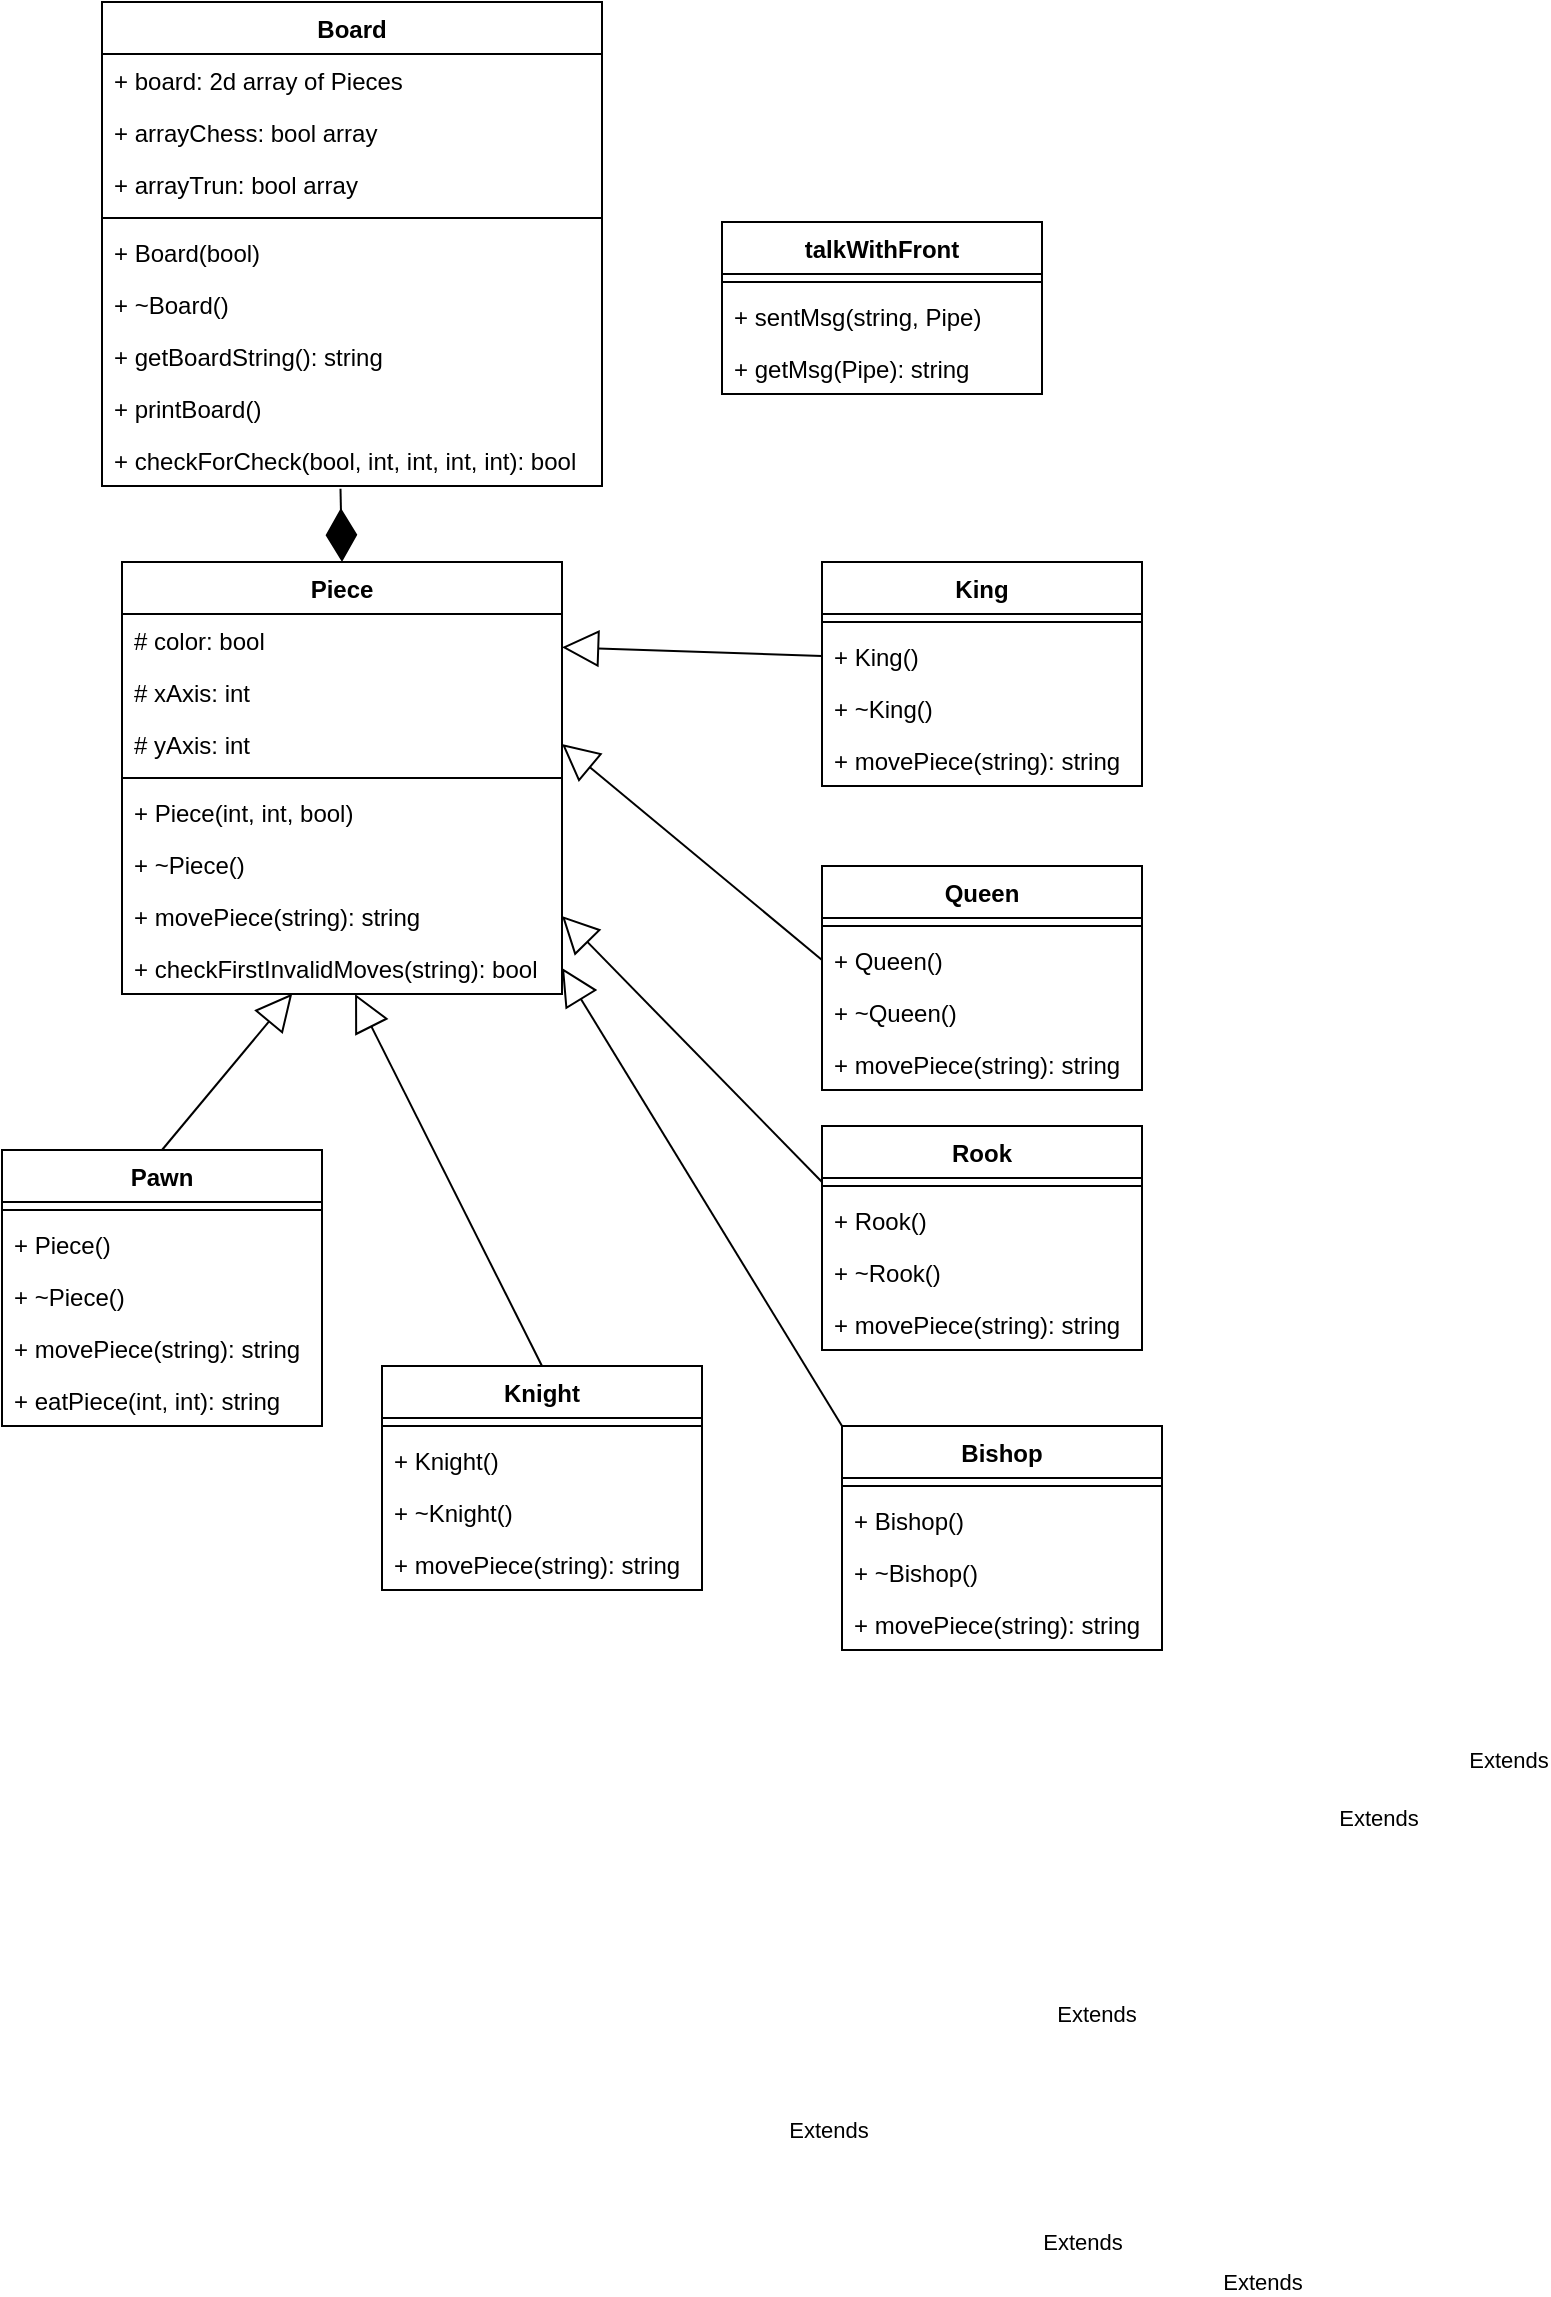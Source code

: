 <mxfile version="15.9.4" type="gitlab">
  <diagram name="Page-1" id="c4acf3e9-155e-7222-9cf6-157b1a14988f">
    <mxGraphModel dx="442" dy="208" grid="1" gridSize="10" guides="1" tooltips="1" connect="1" arrows="1" fold="1" page="1" pageScale="1" pageWidth="850" pageHeight="1100" background="none" math="0" shadow="0">
      <root>
        <mxCell id="0" />
        <mxCell id="1" parent="0" />
        <mxCell id="7rFTX6PkovQeR8mOhhbH-1" value="Board" style="swimlane;fontStyle=1;align=center;verticalAlign=top;childLayout=stackLayout;horizontal=1;startSize=26;horizontalStack=0;resizeParent=1;resizeParentMax=0;resizeLast=0;collapsible=1;marginBottom=0;" parent="1" vertex="1">
          <mxGeometry x="120" y="80" width="250" height="242" as="geometry">
            <mxRectangle x="340" y="200" width="70" height="26" as="alternateBounds" />
          </mxGeometry>
        </mxCell>
        <mxCell id="7rFTX6PkovQeR8mOhhbH-2" value="+ board: 2d array of Pieces" style="text;strokeColor=none;fillColor=none;align=left;verticalAlign=top;spacingLeft=4;spacingRight=4;overflow=hidden;rotatable=0;points=[[0,0.5],[1,0.5]];portConstraint=eastwest;" parent="7rFTX6PkovQeR8mOhhbH-1" vertex="1">
          <mxGeometry y="26" width="250" height="26" as="geometry" />
        </mxCell>
        <mxCell id="7rFTX6PkovQeR8mOhhbH-8" value="+ arrayChess: bool array" style="text;strokeColor=none;fillColor=none;align=left;verticalAlign=top;spacingLeft=4;spacingRight=4;overflow=hidden;rotatable=0;points=[[0,0.5],[1,0.5]];portConstraint=eastwest;" parent="7rFTX6PkovQeR8mOhhbH-1" vertex="1">
          <mxGeometry y="52" width="250" height="26" as="geometry" />
        </mxCell>
        <mxCell id="7rFTX6PkovQeR8mOhhbH-9" value="+ arrayTrun: bool array" style="text;strokeColor=none;fillColor=none;align=left;verticalAlign=top;spacingLeft=4;spacingRight=4;overflow=hidden;rotatable=0;points=[[0,0.5],[1,0.5]];portConstraint=eastwest;" parent="7rFTX6PkovQeR8mOhhbH-1" vertex="1">
          <mxGeometry y="78" width="250" height="26" as="geometry" />
        </mxCell>
        <mxCell id="7rFTX6PkovQeR8mOhhbH-3" value="" style="line;strokeWidth=1;fillColor=none;align=left;verticalAlign=middle;spacingTop=-1;spacingLeft=3;spacingRight=3;rotatable=0;labelPosition=right;points=[];portConstraint=eastwest;" parent="7rFTX6PkovQeR8mOhhbH-1" vertex="1">
          <mxGeometry y="104" width="250" height="8" as="geometry" />
        </mxCell>
        <mxCell id="7rFTX6PkovQeR8mOhhbH-4" value="+ Board(bool)&#xa;" style="text;strokeColor=none;fillColor=none;align=left;verticalAlign=top;spacingLeft=4;spacingRight=4;overflow=hidden;rotatable=0;points=[[0,0.5],[1,0.5]];portConstraint=eastwest;" parent="7rFTX6PkovQeR8mOhhbH-1" vertex="1">
          <mxGeometry y="112" width="250" height="26" as="geometry" />
        </mxCell>
        <mxCell id="7rFTX6PkovQeR8mOhhbH-10" value="+ ~Board()" style="text;strokeColor=none;fillColor=none;align=left;verticalAlign=top;spacingLeft=4;spacingRight=4;overflow=hidden;rotatable=0;points=[[0,0.5],[1,0.5]];portConstraint=eastwest;" parent="7rFTX6PkovQeR8mOhhbH-1" vertex="1">
          <mxGeometry y="138" width="250" height="26" as="geometry" />
        </mxCell>
        <mxCell id="7rFTX6PkovQeR8mOhhbH-11" value="+ getBoardString(): string" style="text;strokeColor=none;fillColor=none;align=left;verticalAlign=top;spacingLeft=4;spacingRight=4;overflow=hidden;rotatable=0;points=[[0,0.5],[1,0.5]];portConstraint=eastwest;" parent="7rFTX6PkovQeR8mOhhbH-1" vertex="1">
          <mxGeometry y="164" width="250" height="26" as="geometry" />
        </mxCell>
        <mxCell id="7rFTX6PkovQeR8mOhhbH-12" value="+ printBoard()" style="text;strokeColor=none;fillColor=none;align=left;verticalAlign=top;spacingLeft=4;spacingRight=4;overflow=hidden;rotatable=0;points=[[0,0.5],[1,0.5]];portConstraint=eastwest;" parent="7rFTX6PkovQeR8mOhhbH-1" vertex="1">
          <mxGeometry y="190" width="250" height="26" as="geometry" />
        </mxCell>
        <mxCell id="7rFTX6PkovQeR8mOhhbH-13" value="+ checkForCheck(bool, int, int, int, int): bool" style="text;strokeColor=none;fillColor=none;align=left;verticalAlign=top;spacingLeft=4;spacingRight=4;overflow=hidden;rotatable=0;points=[[0,0.5],[1,0.5]];portConstraint=eastwest;" parent="7rFTX6PkovQeR8mOhhbH-1" vertex="1">
          <mxGeometry y="216" width="250" height="26" as="geometry" />
        </mxCell>
        <mxCell id="7rFTX6PkovQeR8mOhhbH-15" value="Piece" style="swimlane;fontStyle=1;align=center;verticalAlign=top;childLayout=stackLayout;horizontal=1;startSize=26;horizontalStack=0;resizeParent=1;resizeParentMax=0;resizeLast=0;collapsible=1;marginBottom=0;" parent="1" vertex="1">
          <mxGeometry x="130" y="360" width="220" height="216" as="geometry" />
        </mxCell>
        <mxCell id="7rFTX6PkovQeR8mOhhbH-16" value="# color: bool&#xa;" style="text;strokeColor=none;fillColor=none;align=left;verticalAlign=top;spacingLeft=4;spacingRight=4;overflow=hidden;rotatable=0;points=[[0,0.5],[1,0.5]];portConstraint=eastwest;" parent="7rFTX6PkovQeR8mOhhbH-15" vertex="1">
          <mxGeometry y="26" width="220" height="26" as="geometry" />
        </mxCell>
        <mxCell id="7rFTX6PkovQeR8mOhhbH-19" value="# xAxis: int&#xa;" style="text;strokeColor=none;fillColor=none;align=left;verticalAlign=top;spacingLeft=4;spacingRight=4;overflow=hidden;rotatable=0;points=[[0,0.5],[1,0.5]];portConstraint=eastwest;" parent="7rFTX6PkovQeR8mOhhbH-15" vertex="1">
          <mxGeometry y="52" width="220" height="26" as="geometry" />
        </mxCell>
        <mxCell id="7rFTX6PkovQeR8mOhhbH-21" value="# yAxis: int&#xa;" style="text;strokeColor=none;fillColor=none;align=left;verticalAlign=top;spacingLeft=4;spacingRight=4;overflow=hidden;rotatable=0;points=[[0,0.5],[1,0.5]];portConstraint=eastwest;" parent="7rFTX6PkovQeR8mOhhbH-15" vertex="1">
          <mxGeometry y="78" width="220" height="26" as="geometry" />
        </mxCell>
        <mxCell id="7rFTX6PkovQeR8mOhhbH-17" value="" style="line;strokeWidth=1;fillColor=none;align=left;verticalAlign=middle;spacingTop=-1;spacingLeft=3;spacingRight=3;rotatable=0;labelPosition=right;points=[];portConstraint=eastwest;" parent="7rFTX6PkovQeR8mOhhbH-15" vertex="1">
          <mxGeometry y="104" width="220" height="8" as="geometry" />
        </mxCell>
        <mxCell id="7rFTX6PkovQeR8mOhhbH-76" value="+ Piece(int, int, bool)" style="text;strokeColor=none;fillColor=none;align=left;verticalAlign=top;spacingLeft=4;spacingRight=4;overflow=hidden;rotatable=0;points=[[0,0.5],[1,0.5]];portConstraint=eastwest;" parent="7rFTX6PkovQeR8mOhhbH-15" vertex="1">
          <mxGeometry y="112" width="220" height="26" as="geometry" />
        </mxCell>
        <mxCell id="G-J6CpMAtiNDmVs2_Qen-5" value="+ ~Piece()" style="text;strokeColor=none;fillColor=none;align=left;verticalAlign=top;spacingLeft=4;spacingRight=4;overflow=hidden;rotatable=0;points=[[0,0.5],[1,0.5]];portConstraint=eastwest;" vertex="1" parent="7rFTX6PkovQeR8mOhhbH-15">
          <mxGeometry y="138" width="220" height="26" as="geometry" />
        </mxCell>
        <mxCell id="7rFTX6PkovQeR8mOhhbH-75" value="+ movePiece(string): string" style="text;strokeColor=none;fillColor=none;align=left;verticalAlign=top;spacingLeft=4;spacingRight=4;overflow=hidden;rotatable=0;points=[[0,0.5],[1,0.5]];portConstraint=eastwest;" parent="7rFTX6PkovQeR8mOhhbH-15" vertex="1">
          <mxGeometry y="164" width="220" height="26" as="geometry" />
        </mxCell>
        <mxCell id="7rFTX6PkovQeR8mOhhbH-22" value="+ checkFirstInvalidMoves(string): bool" style="text;strokeColor=none;fillColor=none;align=left;verticalAlign=top;spacingLeft=4;spacingRight=4;overflow=hidden;rotatable=0;points=[[0,0.5],[1,0.5]];portConstraint=eastwest;" parent="7rFTX6PkovQeR8mOhhbH-15" vertex="1">
          <mxGeometry y="190" width="220" height="26" as="geometry" />
        </mxCell>
        <mxCell id="7rFTX6PkovQeR8mOhhbH-26" value="" style="endArrow=diamondThin;endFill=1;endSize=24;html=1;rounded=0;entryX=0.5;entryY=0;entryDx=0;entryDy=0;exitX=0.477;exitY=1.054;exitDx=0;exitDy=0;exitPerimeter=0;" parent="1" source="7rFTX6PkovQeR8mOhhbH-13" target="7rFTX6PkovQeR8mOhhbH-15" edge="1">
          <mxGeometry width="160" relative="1" as="geometry">
            <mxPoint x="380" y="290" as="sourcePoint" />
            <mxPoint x="540" y="290" as="targetPoint" />
          </mxGeometry>
        </mxCell>
        <mxCell id="7rFTX6PkovQeR8mOhhbH-31" value="Pawn" style="swimlane;fontStyle=1;align=center;verticalAlign=top;childLayout=stackLayout;horizontal=1;startSize=26;horizontalStack=0;resizeParent=1;resizeParentMax=0;resizeLast=0;collapsible=1;marginBottom=0;" parent="1" vertex="1">
          <mxGeometry x="70" y="654" width="160" height="138" as="geometry" />
        </mxCell>
        <mxCell id="7rFTX6PkovQeR8mOhhbH-33" value="" style="line;strokeWidth=1;fillColor=none;align=left;verticalAlign=middle;spacingTop=-1;spacingLeft=3;spacingRight=3;rotatable=0;labelPosition=right;points=[];portConstraint=eastwest;" parent="7rFTX6PkovQeR8mOhhbH-31" vertex="1">
          <mxGeometry y="26" width="160" height="8" as="geometry" />
        </mxCell>
        <mxCell id="7rFTX6PkovQeR8mOhhbH-34" value="+ Piece()" style="text;strokeColor=none;fillColor=none;align=left;verticalAlign=top;spacingLeft=4;spacingRight=4;overflow=hidden;rotatable=0;points=[[0,0.5],[1,0.5]];portConstraint=eastwest;" parent="7rFTX6PkovQeR8mOhhbH-31" vertex="1">
          <mxGeometry y="34" width="160" height="26" as="geometry" />
        </mxCell>
        <mxCell id="7rFTX6PkovQeR8mOhhbH-64" value="+ ~Piece()" style="text;strokeColor=none;fillColor=none;align=left;verticalAlign=top;spacingLeft=4;spacingRight=4;overflow=hidden;rotatable=0;points=[[0,0.5],[1,0.5]];portConstraint=eastwest;" parent="7rFTX6PkovQeR8mOhhbH-31" vertex="1">
          <mxGeometry y="60" width="160" height="26" as="geometry" />
        </mxCell>
        <mxCell id="7rFTX6PkovQeR8mOhhbH-63" value="+ movePiece(string): string" style="text;strokeColor=none;fillColor=none;align=left;verticalAlign=top;spacingLeft=4;spacingRight=4;overflow=hidden;rotatable=0;points=[[0,0.5],[1,0.5]];portConstraint=eastwest;" parent="7rFTX6PkovQeR8mOhhbH-31" vertex="1">
          <mxGeometry y="86" width="160" height="26" as="geometry" />
        </mxCell>
        <mxCell id="7rFTX6PkovQeR8mOhhbH-35" value="+ eatPiece(int, int): string" style="text;strokeColor=none;fillColor=none;align=left;verticalAlign=top;spacingLeft=4;spacingRight=4;overflow=hidden;rotatable=0;points=[[0,0.5],[1,0.5]];portConstraint=eastwest;" parent="7rFTX6PkovQeR8mOhhbH-31" vertex="1">
          <mxGeometry y="112" width="160" height="26" as="geometry" />
        </mxCell>
        <mxCell id="7rFTX6PkovQeR8mOhhbH-36" value="Knight" style="swimlane;fontStyle=1;align=center;verticalAlign=top;childLayout=stackLayout;horizontal=1;startSize=26;horizontalStack=0;resizeParent=1;resizeParentMax=0;resizeLast=0;collapsible=1;marginBottom=0;" parent="1" vertex="1">
          <mxGeometry x="260" y="762" width="160" height="112" as="geometry" />
        </mxCell>
        <mxCell id="7rFTX6PkovQeR8mOhhbH-37" value="" style="line;strokeWidth=1;fillColor=none;align=left;verticalAlign=middle;spacingTop=-1;spacingLeft=3;spacingRight=3;rotatable=0;labelPosition=right;points=[];portConstraint=eastwest;" parent="7rFTX6PkovQeR8mOhhbH-36" vertex="1">
          <mxGeometry y="26" width="160" height="8" as="geometry" />
        </mxCell>
        <mxCell id="7rFTX6PkovQeR8mOhhbH-74" value="+ Knight()" style="text;strokeColor=none;fillColor=none;align=left;verticalAlign=top;spacingLeft=4;spacingRight=4;overflow=hidden;rotatable=0;points=[[0,0.5],[1,0.5]];portConstraint=eastwest;" parent="7rFTX6PkovQeR8mOhhbH-36" vertex="1">
          <mxGeometry y="34" width="160" height="26" as="geometry" />
        </mxCell>
        <mxCell id="7rFTX6PkovQeR8mOhhbH-73" value="+ ~Knight()" style="text;strokeColor=none;fillColor=none;align=left;verticalAlign=top;spacingLeft=4;spacingRight=4;overflow=hidden;rotatable=0;points=[[0,0.5],[1,0.5]];portConstraint=eastwest;" parent="7rFTX6PkovQeR8mOhhbH-36" vertex="1">
          <mxGeometry y="60" width="160" height="26" as="geometry" />
        </mxCell>
        <mxCell id="7rFTX6PkovQeR8mOhhbH-38" value="+ movePiece(string): string" style="text;strokeColor=none;fillColor=none;align=left;verticalAlign=top;spacingLeft=4;spacingRight=4;overflow=hidden;rotatable=0;points=[[0,0.5],[1,0.5]];portConstraint=eastwest;" parent="7rFTX6PkovQeR8mOhhbH-36" vertex="1">
          <mxGeometry y="86" width="160" height="26" as="geometry" />
        </mxCell>
        <mxCell id="7rFTX6PkovQeR8mOhhbH-77" value="Bishop" style="swimlane;fontStyle=1;align=center;verticalAlign=top;childLayout=stackLayout;horizontal=1;startSize=26;horizontalStack=0;resizeParent=1;resizeParentMax=0;resizeLast=0;collapsible=1;marginBottom=0;" parent="1" vertex="1">
          <mxGeometry x="490" y="792" width="160" height="112" as="geometry" />
        </mxCell>
        <mxCell id="7rFTX6PkovQeR8mOhhbH-78" value="" style="line;strokeWidth=1;fillColor=none;align=left;verticalAlign=middle;spacingTop=-1;spacingLeft=3;spacingRight=3;rotatable=0;labelPosition=right;points=[];portConstraint=eastwest;" parent="7rFTX6PkovQeR8mOhhbH-77" vertex="1">
          <mxGeometry y="26" width="160" height="8" as="geometry" />
        </mxCell>
        <mxCell id="7rFTX6PkovQeR8mOhhbH-79" value="+ Bishop()" style="text;strokeColor=none;fillColor=none;align=left;verticalAlign=top;spacingLeft=4;spacingRight=4;overflow=hidden;rotatable=0;points=[[0,0.5],[1,0.5]];portConstraint=eastwest;" parent="7rFTX6PkovQeR8mOhhbH-77" vertex="1">
          <mxGeometry y="34" width="160" height="26" as="geometry" />
        </mxCell>
        <mxCell id="7rFTX6PkovQeR8mOhhbH-80" value="+ ~Bishop()" style="text;strokeColor=none;fillColor=none;align=left;verticalAlign=top;spacingLeft=4;spacingRight=4;overflow=hidden;rotatable=0;points=[[0,0.5],[1,0.5]];portConstraint=eastwest;" parent="7rFTX6PkovQeR8mOhhbH-77" vertex="1">
          <mxGeometry y="60" width="160" height="26" as="geometry" />
        </mxCell>
        <mxCell id="7rFTX6PkovQeR8mOhhbH-81" value="+ movePiece(string): string" style="text;strokeColor=none;fillColor=none;align=left;verticalAlign=top;spacingLeft=4;spacingRight=4;overflow=hidden;rotatable=0;points=[[0,0.5],[1,0.5]];portConstraint=eastwest;" parent="7rFTX6PkovQeR8mOhhbH-77" vertex="1">
          <mxGeometry y="86" width="160" height="26" as="geometry" />
        </mxCell>
        <mxCell id="7rFTX6PkovQeR8mOhhbH-82" value="Rook" style="swimlane;fontStyle=1;align=center;verticalAlign=top;childLayout=stackLayout;horizontal=1;startSize=26;horizontalStack=0;resizeParent=1;resizeParentMax=0;resizeLast=0;collapsible=1;marginBottom=0;" parent="1" vertex="1">
          <mxGeometry x="480" y="642" width="160" height="112" as="geometry" />
        </mxCell>
        <mxCell id="7rFTX6PkovQeR8mOhhbH-83" value="" style="line;strokeWidth=1;fillColor=none;align=left;verticalAlign=middle;spacingTop=-1;spacingLeft=3;spacingRight=3;rotatable=0;labelPosition=right;points=[];portConstraint=eastwest;" parent="7rFTX6PkovQeR8mOhhbH-82" vertex="1">
          <mxGeometry y="26" width="160" height="8" as="geometry" />
        </mxCell>
        <mxCell id="7rFTX6PkovQeR8mOhhbH-84" value="+ Rook()" style="text;strokeColor=none;fillColor=none;align=left;verticalAlign=top;spacingLeft=4;spacingRight=4;overflow=hidden;rotatable=0;points=[[0,0.5],[1,0.5]];portConstraint=eastwest;" parent="7rFTX6PkovQeR8mOhhbH-82" vertex="1">
          <mxGeometry y="34" width="160" height="26" as="geometry" />
        </mxCell>
        <mxCell id="7rFTX6PkovQeR8mOhhbH-85" value="+ ~Rook()" style="text;strokeColor=none;fillColor=none;align=left;verticalAlign=top;spacingLeft=4;spacingRight=4;overflow=hidden;rotatable=0;points=[[0,0.5],[1,0.5]];portConstraint=eastwest;" parent="7rFTX6PkovQeR8mOhhbH-82" vertex="1">
          <mxGeometry y="60" width="160" height="26" as="geometry" />
        </mxCell>
        <mxCell id="7rFTX6PkovQeR8mOhhbH-86" value="+ movePiece(string): string" style="text;strokeColor=none;fillColor=none;align=left;verticalAlign=top;spacingLeft=4;spacingRight=4;overflow=hidden;rotatable=0;points=[[0,0.5],[1,0.5]];portConstraint=eastwest;" parent="7rFTX6PkovQeR8mOhhbH-82" vertex="1">
          <mxGeometry y="86" width="160" height="26" as="geometry" />
        </mxCell>
        <mxCell id="7rFTX6PkovQeR8mOhhbH-87" value="Queen" style="swimlane;fontStyle=1;align=center;verticalAlign=top;childLayout=stackLayout;horizontal=1;startSize=26;horizontalStack=0;resizeParent=1;resizeParentMax=0;resizeLast=0;collapsible=1;marginBottom=0;" parent="1" vertex="1">
          <mxGeometry x="480" y="512" width="160" height="112" as="geometry" />
        </mxCell>
        <mxCell id="7rFTX6PkovQeR8mOhhbH-88" value="" style="line;strokeWidth=1;fillColor=none;align=left;verticalAlign=middle;spacingTop=-1;spacingLeft=3;spacingRight=3;rotatable=0;labelPosition=right;points=[];portConstraint=eastwest;" parent="7rFTX6PkovQeR8mOhhbH-87" vertex="1">
          <mxGeometry y="26" width="160" height="8" as="geometry" />
        </mxCell>
        <mxCell id="7rFTX6PkovQeR8mOhhbH-89" value="+ Queen()" style="text;strokeColor=none;fillColor=none;align=left;verticalAlign=top;spacingLeft=4;spacingRight=4;overflow=hidden;rotatable=0;points=[[0,0.5],[1,0.5]];portConstraint=eastwest;fontStyle=0" parent="7rFTX6PkovQeR8mOhhbH-87" vertex="1">
          <mxGeometry y="34" width="160" height="26" as="geometry" />
        </mxCell>
        <mxCell id="7rFTX6PkovQeR8mOhhbH-90" value="+ ~Queen()" style="text;strokeColor=none;fillColor=none;align=left;verticalAlign=top;spacingLeft=4;spacingRight=4;overflow=hidden;rotatable=0;points=[[0,0.5],[1,0.5]];portConstraint=eastwest;" parent="7rFTX6PkovQeR8mOhhbH-87" vertex="1">
          <mxGeometry y="60" width="160" height="26" as="geometry" />
        </mxCell>
        <mxCell id="7rFTX6PkovQeR8mOhhbH-91" value="+ movePiece(string): string" style="text;strokeColor=none;fillColor=none;align=left;verticalAlign=top;spacingLeft=4;spacingRight=4;overflow=hidden;rotatable=0;points=[[0,0.5],[1,0.5]];portConstraint=eastwest;" parent="7rFTX6PkovQeR8mOhhbH-87" vertex="1">
          <mxGeometry y="86" width="160" height="26" as="geometry" />
        </mxCell>
        <mxCell id="7rFTX6PkovQeR8mOhhbH-92" value="King" style="swimlane;fontStyle=1;align=center;verticalAlign=top;childLayout=stackLayout;horizontal=1;startSize=26;horizontalStack=0;resizeParent=1;resizeParentMax=0;resizeLast=0;collapsible=1;marginBottom=0;" parent="1" vertex="1">
          <mxGeometry x="480" y="360" width="160" height="112" as="geometry" />
        </mxCell>
        <mxCell id="7rFTX6PkovQeR8mOhhbH-93" value="" style="line;strokeWidth=1;fillColor=none;align=left;verticalAlign=middle;spacingTop=-1;spacingLeft=3;spacingRight=3;rotatable=0;labelPosition=right;points=[];portConstraint=eastwest;" parent="7rFTX6PkovQeR8mOhhbH-92" vertex="1">
          <mxGeometry y="26" width="160" height="8" as="geometry" />
        </mxCell>
        <mxCell id="7rFTX6PkovQeR8mOhhbH-94" value="+ King()" style="text;strokeColor=none;fillColor=none;align=left;verticalAlign=top;spacingLeft=4;spacingRight=4;overflow=hidden;rotatable=0;points=[[0,0.5],[1,0.5]];portConstraint=eastwest;fontStyle=0" parent="7rFTX6PkovQeR8mOhhbH-92" vertex="1">
          <mxGeometry y="34" width="160" height="26" as="geometry" />
        </mxCell>
        <mxCell id="7rFTX6PkovQeR8mOhhbH-95" value="+ ~King()" style="text;strokeColor=none;fillColor=none;align=left;verticalAlign=top;spacingLeft=4;spacingRight=4;overflow=hidden;rotatable=0;points=[[0,0.5],[1,0.5]];portConstraint=eastwest;" parent="7rFTX6PkovQeR8mOhhbH-92" vertex="1">
          <mxGeometry y="60" width="160" height="26" as="geometry" />
        </mxCell>
        <mxCell id="7rFTX6PkovQeR8mOhhbH-96" value="+ movePiece(string): string" style="text;strokeColor=none;fillColor=none;align=left;verticalAlign=top;spacingLeft=4;spacingRight=4;overflow=hidden;rotatable=0;points=[[0,0.5],[1,0.5]];portConstraint=eastwest;" parent="7rFTX6PkovQeR8mOhhbH-92" vertex="1">
          <mxGeometry y="86" width="160" height="26" as="geometry" />
        </mxCell>
        <mxCell id="7rFTX6PkovQeR8mOhhbH-107" value="Extends" style="endArrow=block;endSize=16;endFill=0;html=1;rounded=0;exitX=0.5;exitY=0;exitDx=0;exitDy=0;" parent="1" source="7rFTX6PkovQeR8mOhhbH-36" target="7rFTX6PkovQeR8mOhhbH-22" edge="1">
          <mxGeometry x="-1" y="-433" width="160" relative="1" as="geometry">
            <mxPoint x="350" y="620" as="sourcePoint" />
            <mxPoint x="510" y="620" as="targetPoint" />
            <mxPoint x="-110" y="518" as="offset" />
          </mxGeometry>
        </mxCell>
        <mxCell id="7rFTX6PkovQeR8mOhhbH-112" value="Extends" style="endArrow=block;endSize=16;endFill=0;html=1;rounded=0;exitX=0.5;exitY=0;exitDx=0;exitDy=0;entryX=0.387;entryY=0.992;entryDx=0;entryDy=0;entryPerimeter=0;" parent="1" source="7rFTX6PkovQeR8mOhhbH-31" target="7rFTX6PkovQeR8mOhhbH-22" edge="1">
          <mxGeometry x="-1" y="-584" width="160" relative="1" as="geometry">
            <mxPoint x="350" y="620" as="sourcePoint" />
            <mxPoint x="510" y="620" as="targetPoint" />
            <mxPoint x="-116" y="116" as="offset" />
          </mxGeometry>
        </mxCell>
        <mxCell id="7rFTX6PkovQeR8mOhhbH-113" value="Extends" style="endArrow=block;endSize=16;endFill=0;html=1;rounded=0;exitX=0;exitY=0;exitDx=0;exitDy=0;entryX=1;entryY=0.5;entryDx=0;entryDy=0;" parent="1" source="7rFTX6PkovQeR8mOhhbH-77" target="7rFTX6PkovQeR8mOhhbH-22" edge="1">
          <mxGeometry x="-1" y="-336" width="160" relative="1" as="geometry">
            <mxPoint x="350" y="690" as="sourcePoint" />
            <mxPoint x="290" y="580" as="targetPoint" />
            <mxPoint x="-19" y="371" as="offset" />
          </mxGeometry>
        </mxCell>
        <mxCell id="7rFTX6PkovQeR8mOhhbH-114" value="Extends" style="endArrow=block;endSize=16;endFill=0;html=1;rounded=0;exitX=0;exitY=0.25;exitDx=0;exitDy=0;entryX=1;entryY=0.5;entryDx=0;entryDy=0;" parent="1" source="7rFTX6PkovQeR8mOhhbH-82" target="7rFTX6PkovQeR8mOhhbH-75" edge="1">
          <mxGeometry x="-1" y="-505" width="160" relative="1" as="geometry">
            <mxPoint x="350" y="590" as="sourcePoint" />
            <mxPoint x="510" y="590" as="targetPoint" />
            <mxPoint x="-18" y="642" as="offset" />
          </mxGeometry>
        </mxCell>
        <mxCell id="7rFTX6PkovQeR8mOhhbH-115" value="Extends" style="endArrow=block;endSize=16;endFill=0;html=1;rounded=0;exitX=0;exitY=0.5;exitDx=0;exitDy=0;" parent="1" source="7rFTX6PkovQeR8mOhhbH-94" target="7rFTX6PkovQeR8mOhhbH-16" edge="1">
          <mxGeometry x="-1" y="842" width="160" relative="1" as="geometry">
            <mxPoint x="350" y="630" as="sourcePoint" />
            <mxPoint x="510" y="630" as="targetPoint" />
            <mxPoint x="248" y="-29" as="offset" />
          </mxGeometry>
        </mxCell>
        <mxCell id="7rFTX6PkovQeR8mOhhbH-116" value="Extends" style="endArrow=block;endSize=16;endFill=0;html=1;rounded=0;exitX=0;exitY=0.5;exitDx=0;exitDy=0;entryX=1;entryY=0.5;entryDx=0;entryDy=0;" parent="1" source="7rFTX6PkovQeR8mOhhbH-89" target="7rFTX6PkovQeR8mOhhbH-21" edge="1">
          <mxGeometry x="-1" y="654" width="160" relative="1" as="geometry">
            <mxPoint x="350" y="690" as="sourcePoint" />
            <mxPoint x="510" y="690" as="targetPoint" />
            <mxPoint x="548" y="138" as="offset" />
          </mxGeometry>
        </mxCell>
        <mxCell id="G-J6CpMAtiNDmVs2_Qen-1" value="talkWithFront" style="swimlane;fontStyle=1;align=center;verticalAlign=top;childLayout=stackLayout;horizontal=1;startSize=26;horizontalStack=0;resizeParent=1;resizeParentMax=0;resizeLast=0;collapsible=1;marginBottom=0;" vertex="1" parent="1">
          <mxGeometry x="430" y="190" width="160" height="86" as="geometry" />
        </mxCell>
        <mxCell id="G-J6CpMAtiNDmVs2_Qen-3" value="" style="line;strokeWidth=1;fillColor=none;align=left;verticalAlign=middle;spacingTop=-1;spacingLeft=3;spacingRight=3;rotatable=0;labelPosition=right;points=[];portConstraint=eastwest;" vertex="1" parent="G-J6CpMAtiNDmVs2_Qen-1">
          <mxGeometry y="26" width="160" height="8" as="geometry" />
        </mxCell>
        <mxCell id="G-J6CpMAtiNDmVs2_Qen-4" value="+ sentMsg(string, Pipe)&#xa; " style="text;strokeColor=none;fillColor=none;align=left;verticalAlign=top;spacingLeft=4;spacingRight=4;overflow=hidden;rotatable=0;points=[[0,0.5],[1,0.5]];portConstraint=eastwest;" vertex="1" parent="G-J6CpMAtiNDmVs2_Qen-1">
          <mxGeometry y="34" width="160" height="26" as="geometry" />
        </mxCell>
        <mxCell id="G-J6CpMAtiNDmVs2_Qen-6" value="+ getMsg(Pipe): string&#xa; " style="text;strokeColor=none;fillColor=none;align=left;verticalAlign=top;spacingLeft=4;spacingRight=4;overflow=hidden;rotatable=0;points=[[0,0.5],[1,0.5]];portConstraint=eastwest;" vertex="1" parent="G-J6CpMAtiNDmVs2_Qen-1">
          <mxGeometry y="60" width="160" height="26" as="geometry" />
        </mxCell>
      </root>
    </mxGraphModel>
  </diagram>
</mxfile>
